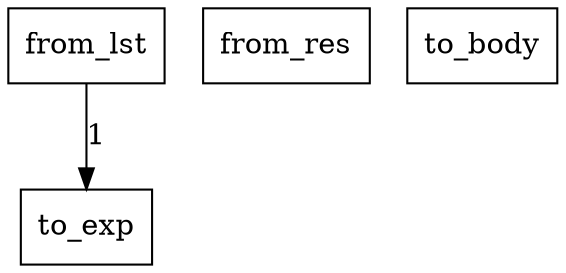 digraph {
    graph [rankdir=TB
          ,bgcolor=transparent];
    node [shape=box
         ,fillcolor=white
         ,style=filled];
    0 [label=<from_lst>];
    1 [label=<from_res>];
    2 [label=<to_exp>];
    3 [label=<to_body>];
    0 -> 2 [label=1];
}
